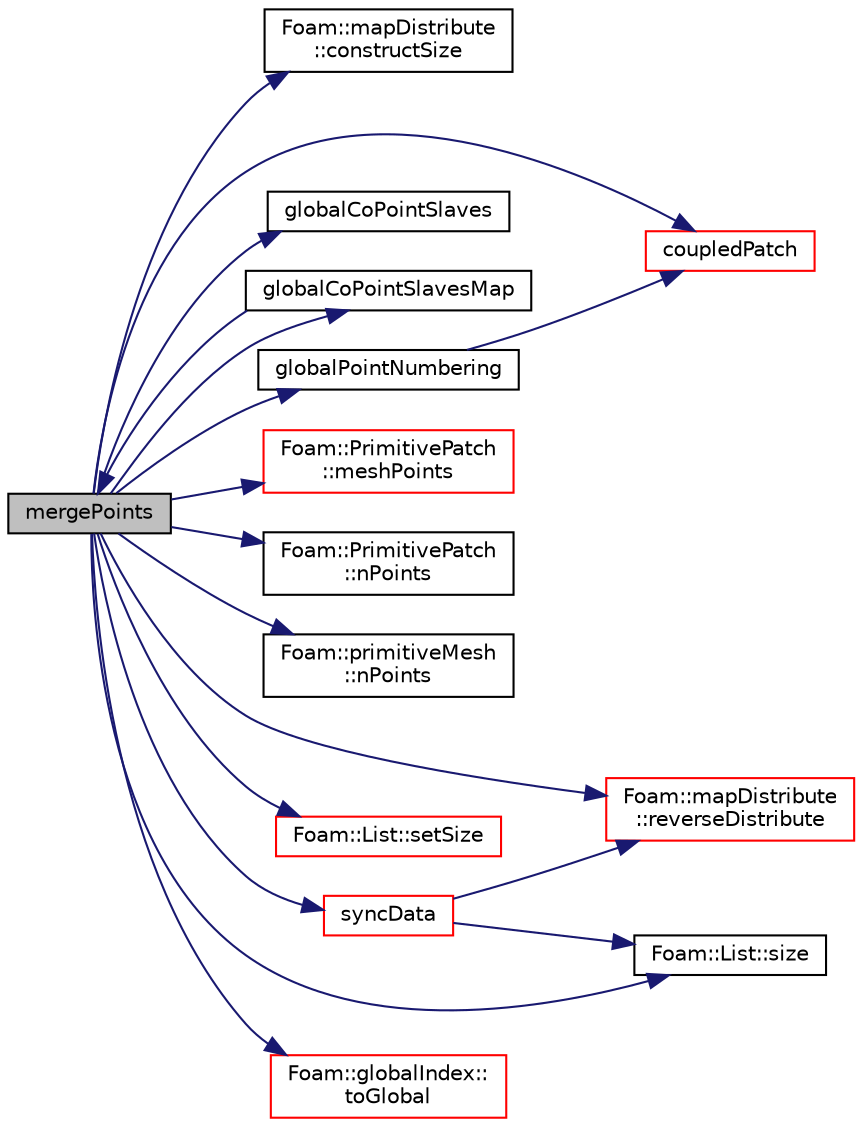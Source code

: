 digraph "mergePoints"
{
  bgcolor="transparent";
  edge [fontname="Helvetica",fontsize="10",labelfontname="Helvetica",labelfontsize="10"];
  node [fontname="Helvetica",fontsize="10",shape=record];
  rankdir="LR";
  Node1 [label="mergePoints",height=0.2,width=0.4,color="black", fillcolor="grey75", style="filled", fontcolor="black"];
  Node1 -> Node2 [color="midnightblue",fontsize="10",style="solid",fontname="Helvetica"];
  Node2 [label="Foam::mapDistribute\l::constructSize",height=0.2,width=0.4,color="black",URL="$a01432.html#a31e35cc37553bf187f244f12f1ad9c37",tooltip="Constructed data size. "];
  Node1 -> Node3 [color="midnightblue",fontsize="10",style="solid",fontname="Helvetica"];
  Node3 [label="coupledPatch",height=0.2,width=0.4,color="red",URL="$a00945.html#afbcae5ee9ab7ebe172d3809f611d745d",tooltip="Return patch of all coupled faces. "];
  Node1 -> Node4 [color="midnightblue",fontsize="10",style="solid",fontname="Helvetica"];
  Node4 [label="globalCoPointSlaves",height=0.2,width=0.4,color="black",URL="$a00945.html#a1fcda682b7be60ff6140dbc752924d7c"];
  Node1 -> Node5 [color="midnightblue",fontsize="10",style="solid",fontname="Helvetica"];
  Node5 [label="globalCoPointSlavesMap",height=0.2,width=0.4,color="black",URL="$a00945.html#ab52285621ca75e00b03f68a0a65c16bc"];
  Node5 -> Node1 [color="midnightblue",fontsize="10",style="solid",fontname="Helvetica"];
  Node1 -> Node6 [color="midnightblue",fontsize="10",style="solid",fontname="Helvetica"];
  Node6 [label="globalPointNumbering",height=0.2,width=0.4,color="black",URL="$a00945.html#a76ea4aeaea723e10a265a12de1b4e076",tooltip="Numbering of coupled points is according to coupledPatch. "];
  Node6 -> Node3 [color="midnightblue",fontsize="10",style="solid",fontname="Helvetica"];
  Node1 -> Node7 [color="midnightblue",fontsize="10",style="solid",fontname="Helvetica"];
  Node7 [label="Foam::PrimitivePatch\l::meshPoints",height=0.2,width=0.4,color="red",URL="$a02011.html#ae4935f85c38392518565dd7c666e3caf",tooltip="Return labelList of mesh points in patch. They are constructed. "];
  Node1 -> Node8 [color="midnightblue",fontsize="10",style="solid",fontname="Helvetica"];
  Node8 [label="Foam::PrimitivePatch\l::nPoints",height=0.2,width=0.4,color="black",URL="$a02011.html#a9927abeba2c8506177084d644b6e573a",tooltip="Return number of points supporting patch faces. "];
  Node1 -> Node9 [color="midnightblue",fontsize="10",style="solid",fontname="Helvetica"];
  Node9 [label="Foam::primitiveMesh\l::nPoints",height=0.2,width=0.4,color="black",URL="$a02008.html#a9927abeba2c8506177084d644b6e573a"];
  Node1 -> Node10 [color="midnightblue",fontsize="10",style="solid",fontname="Helvetica"];
  Node10 [label="Foam::mapDistribute\l::reverseDistribute",height=0.2,width=0.4,color="red",URL="$a01432.html#ae5978ec7d5cfaaa710d2266027280062",tooltip="Reverse distribute data using default commsType. "];
  Node1 -> Node11 [color="midnightblue",fontsize="10",style="solid",fontname="Helvetica"];
  Node11 [label="Foam::List::setSize",height=0.2,width=0.4,color="red",URL="$a01391.html#aedb985ffeaf1bdbfeccc2a8730405703",tooltip="Reset size of List. "];
  Node1 -> Node12 [color="midnightblue",fontsize="10",style="solid",fontname="Helvetica"];
  Node12 [label="Foam::List::size",height=0.2,width=0.4,color="black",URL="$a01391.html#a8a5f6fa29bd4b500caf186f60245b384",tooltip="Override size to be inconsistent with allocated storage. "];
  Node1 -> Node13 [color="midnightblue",fontsize="10",style="solid",fontname="Helvetica"];
  Node13 [label="syncData",height=0.2,width=0.4,color="red",URL="$a00945.html#a81fffc5ec4bfe50dd3ba0a3ca38ee2f1",tooltip="Helper: synchronise data with transforms. "];
  Node13 -> Node10 [color="midnightblue",fontsize="10",style="solid",fontname="Helvetica"];
  Node13 -> Node12 [color="midnightblue",fontsize="10",style="solid",fontname="Helvetica"];
  Node1 -> Node14 [color="midnightblue",fontsize="10",style="solid",fontname="Helvetica"];
  Node14 [label="Foam::globalIndex::\ltoGlobal",height=0.2,width=0.4,color="red",URL="$a00943.html#a7d52ac47ea25cc49744fc5658630a929",tooltip="From local to global. "];
}

